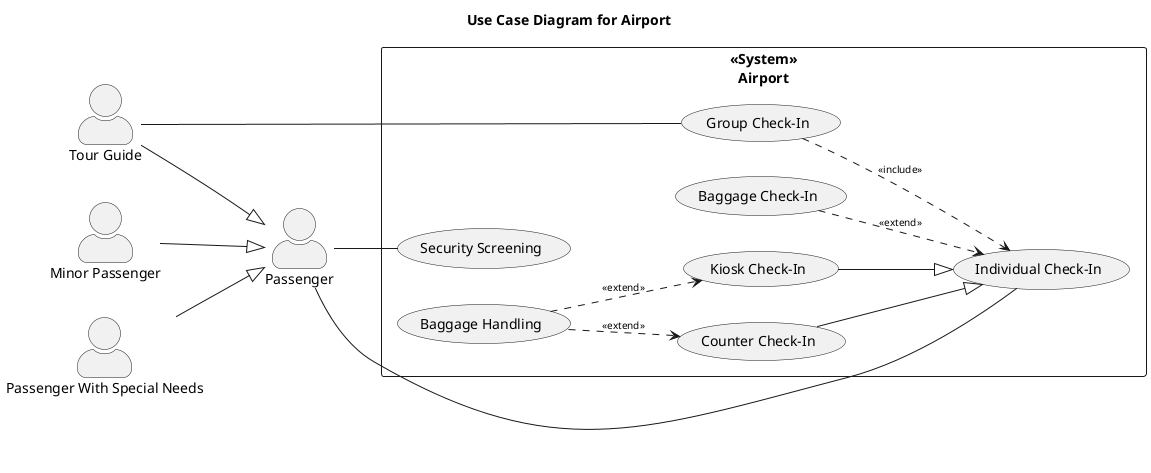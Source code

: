 @startuml
title Use Case Diagram for Airport

left to right direction
skinparam packageStyle rectangle
skinparam actorStyle awesome
skinparam usecaseArrowFontSize 10

actor "Tour Guide" as tour_guide
actor "Minor Passenger" as minor_passenger
actor "Passenger" as passenger
actor "Passenger With Special Needs" as passenger_with_special_needs

rectangle "<<System>>\nAirport" as airport_boundary {
  usecase "Group Check-In" as group_check_in
  usecase "Individual Check-In" as individual_check_in
  usecase "Baggage Check-In" as baggage_check_in
  usecase "Security Screening" as security_screening
  usecase "Counter Check-In" as counter_check_in
  usecase "Kiosk Check-In" as kiosk_check_in
  usecase "Baggage Handling" as baggage_handling
}

tour_guide -- group_check_in
passenger -- individual_check_in
passenger -- security_screening

group_check_in ..> individual_check_in : <<include>>

baggage_check_in ..> individual_check_in : <<extend>>
baggage_handling ..> counter_check_in : <<extend>>
baggage_handling ..> kiosk_check_in : <<extend>>

counter_check_in --|> individual_check_in
kiosk_check_in --|> individual_check_in

tour_guide --|> passenger
minor_passenger --|> passenger
passenger_with_special_needs --|> passenger

@enduml
